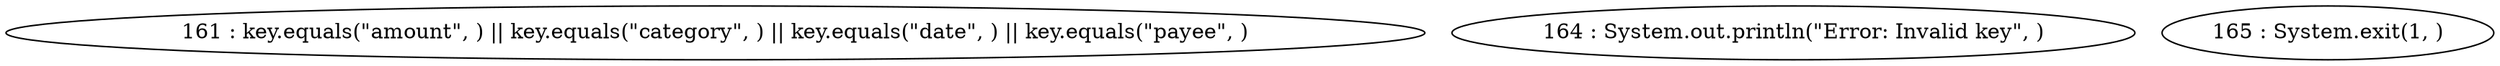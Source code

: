 digraph G {
"161 : key.equals(\"amount\", ) || key.equals(\"category\", ) || key.equals(\"date\", ) || key.equals(\"payee\", )"
"164 : System.out.println(\"Error: Invalid key\", )"
"165 : System.exit(1, )"
}